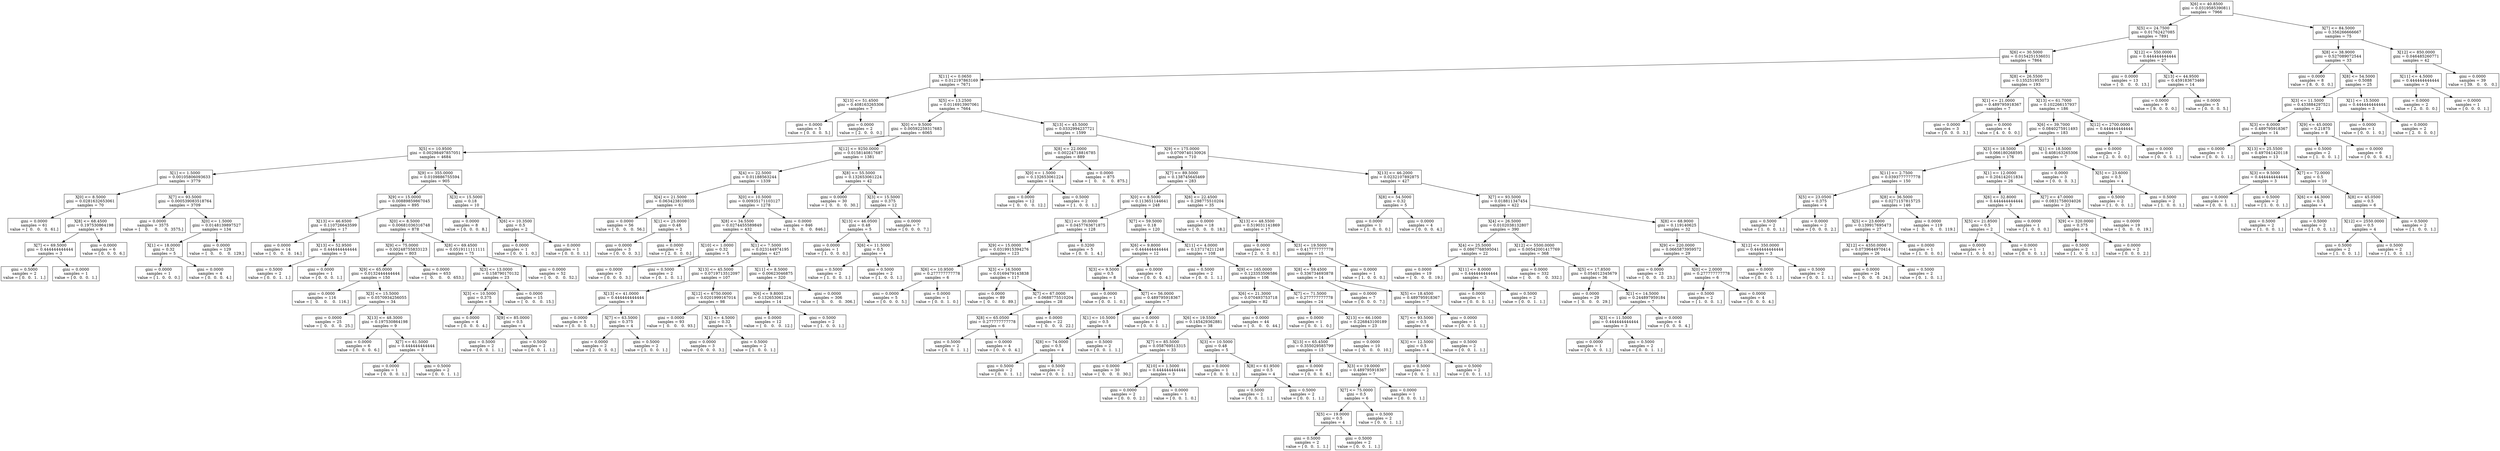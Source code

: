 digraph Tree {
0 [label="X[6] <= 40.8500\ngini = 0.0319585390811\nsamples = 7966", shape="box"] ;
1 [label="X[5] <= 24.7500\ngini = 0.01762427085\nsamples = 7891", shape="box"] ;
0 -> 1 ;
2 [label="X[6] <= 30.5000\ngini = 0.0154251536031\nsamples = 7864", shape="box"] ;
1 -> 2 ;
3 [label="X[11] <= 0.0650\ngini = 0.012197863169\nsamples = 7671", shape="box"] ;
2 -> 3 ;
4 [label="X[13] <= 51.4500\ngini = 0.408163265306\nsamples = 7", shape="box"] ;
3 -> 4 ;
5 [label="gini = 0.0000\nsamples = 5\nvalue = [ 0.  0.  0.  5.]", shape="box"] ;
4 -> 5 ;
6 [label="gini = 0.0000\nsamples = 2\nvalue = [ 2.  0.  0.  0.]", shape="box"] ;
4 -> 6 ;
7 [label="X[5] <= 13.2500\ngini = 0.0116913907061\nsamples = 7664", shape="box"] ;
3 -> 7 ;
8 [label="X[0] <= 9.5000\ngini = 0.00592259317683\nsamples = 6065", shape="box"] ;
7 -> 8 ;
9 [label="X[5] <= 10.9500\ngini = 0.00298497857051\nsamples = 4684", shape="box"] ;
8 -> 9 ;
10 [label="X[1] <= 1.5000\ngini = 0.00105806093633\nsamples = 3779", shape="box"] ;
9 -> 10 ;
11 [label="X[0] <= 8.5000\ngini = 0.0281632653061\nsamples = 70", shape="box"] ;
10 -> 11 ;
12 [label="gini = 0.0000\nsamples = 61\nvalue = [  0.   0.   0.  61.]", shape="box"] ;
11 -> 12 ;
13 [label="X[8] <= 68.4500\ngini = 0.197530864198\nsamples = 9", shape="box"] ;
11 -> 13 ;
14 [label="X[7] <= 69.5000\ngini = 0.444444444444\nsamples = 3", shape="box"] ;
13 -> 14 ;
15 [label="gini = 0.5000\nsamples = 2\nvalue = [ 0.  0.  1.  1.]", shape="box"] ;
14 -> 15 ;
16 [label="gini = 0.0000\nsamples = 1\nvalue = [ 0.  0.  0.  1.]", shape="box"] ;
14 -> 16 ;
17 [label="gini = 0.0000\nsamples = 6\nvalue = [ 0.  0.  0.  6.]", shape="box"] ;
13 -> 17 ;
18 [label="X[7] <= 93.5000\ngini = 0.000539083518764\nsamples = 3709", shape="box"] ;
10 -> 18 ;
19 [label="gini = 0.0000\nsamples = 3575\nvalue = [    0.     0.     0.  3575.]", shape="box"] ;
18 -> 19 ;
20 [label="X[0] <= 1.5000\ngini = 0.0148139897527\nsamples = 134", shape="box"] ;
18 -> 20 ;
21 [label="X[1] <= 18.0000\ngini = 0.32\nsamples = 5", shape="box"] ;
20 -> 21 ;
22 [label="gini = 0.0000\nsamples = 1\nvalue = [ 1.  0.  0.  0.]", shape="box"] ;
21 -> 22 ;
23 [label="gini = 0.0000\nsamples = 4\nvalue = [ 0.  0.  0.  4.]", shape="box"] ;
21 -> 23 ;
24 [label="gini = 0.0000\nsamples = 129\nvalue = [   0.    0.    0.  129.]", shape="box"] ;
20 -> 24 ;
25 [label="X[9] <= 355.0000\ngini = 0.0109886755594\nsamples = 905", shape="box"] ;
9 -> 25 ;
26 [label="X[9] <= 15.0000\ngini = 0.00889859867045\nsamples = 895", shape="box"] ;
25 -> 26 ;
27 [label="X[13] <= 46.6500\ngini = 0.110726643599\nsamples = 17", shape="box"] ;
26 -> 27 ;
28 [label="gini = 0.0000\nsamples = 14\nvalue = [  0.   0.   0.  14.]", shape="box"] ;
27 -> 28 ;
29 [label="X[13] <= 52.9500\ngini = 0.444444444444\nsamples = 3", shape="box"] ;
27 -> 29 ;
30 [label="gini = 0.5000\nsamples = 2\nvalue = [ 0.  0.  1.  1.]", shape="box"] ;
29 -> 30 ;
31 [label="gini = 0.0000\nsamples = 1\nvalue = [ 0.  0.  0.  1.]", shape="box"] ;
29 -> 31 ;
32 [label="X[0] <= 8.5000\ngini = 0.00681036316748\nsamples = 878", shape="box"] ;
26 -> 32 ;
33 [label="X[9] <= 75.0000\ngini = 0.00248755833123\nsamples = 803", shape="box"] ;
32 -> 33 ;
34 [label="X[9] <= 65.0000\ngini = 0.0132444444444\nsamples = 150", shape="box"] ;
33 -> 34 ;
35 [label="gini = 0.0000\nsamples = 116\nvalue = [   0.    0.    0.  116.]", shape="box"] ;
34 -> 35 ;
36 [label="X[3] <= 15.5000\ngini = 0.0570934256055\nsamples = 34", shape="box"] ;
34 -> 36 ;
37 [label="gini = 0.0000\nsamples = 25\nvalue = [  0.   0.   0.  25.]", shape="box"] ;
36 -> 37 ;
38 [label="X[13] <= 48.3000\ngini = 0.197530864198\nsamples = 9", shape="box"] ;
36 -> 38 ;
39 [label="gini = 0.0000\nsamples = 6\nvalue = [ 0.  0.  0.  6.]", shape="box"] ;
38 -> 39 ;
40 [label="X[7] <= 61.5000\ngini = 0.444444444444\nsamples = 3", shape="box"] ;
38 -> 40 ;
41 [label="gini = 0.0000\nsamples = 1\nvalue = [ 0.  0.  0.  1.]", shape="box"] ;
40 -> 41 ;
42 [label="gini = 0.5000\nsamples = 2\nvalue = [ 0.  0.  1.  1.]", shape="box"] ;
40 -> 42 ;
43 [label="gini = 0.0000\nsamples = 653\nvalue = [   0.    0.    0.  653.]", shape="box"] ;
33 -> 43 ;
44 [label="X[8] <= 69.4500\ngini = 0.0519111111111\nsamples = 75", shape="box"] ;
32 -> 44 ;
45 [label="X[3] <= 13.0000\ngini = 0.158790170132\nsamples = 23", shape="box"] ;
44 -> 45 ;
46 [label="X[3] <= 10.5000\ngini = 0.375\nsamples = 8", shape="box"] ;
45 -> 46 ;
47 [label="gini = 0.0000\nsamples = 4\nvalue = [ 0.  0.  0.  4.]", shape="box"] ;
46 -> 47 ;
48 [label="X[9] <= 85.0000\ngini = 0.5\nsamples = 4", shape="box"] ;
46 -> 48 ;
49 [label="gini = 0.5000\nsamples = 2\nvalue = [ 0.  0.  1.  1.]", shape="box"] ;
48 -> 49 ;
50 [label="gini = 0.5000\nsamples = 2\nvalue = [ 0.  0.  1.  1.]", shape="box"] ;
48 -> 50 ;
51 [label="gini = 0.0000\nsamples = 15\nvalue = [  0.   0.   0.  15.]", shape="box"] ;
45 -> 51 ;
52 [label="gini = 0.0000\nsamples = 52\nvalue = [  0.   0.   0.  52.]", shape="box"] ;
44 -> 52 ;
53 [label="X[3] <= 15.5000\ngini = 0.18\nsamples = 10", shape="box"] ;
25 -> 53 ;
54 [label="gini = 0.0000\nsamples = 8\nvalue = [ 0.  0.  0.  8.]", shape="box"] ;
53 -> 54 ;
55 [label="X[6] <= 10.3500\ngini = 0.5\nsamples = 2", shape="box"] ;
53 -> 55 ;
56 [label="gini = 0.0000\nsamples = 1\nvalue = [ 0.  0.  1.  0.]", shape="box"] ;
55 -> 56 ;
57 [label="gini = 0.0000\nsamples = 1\nvalue = [ 0.  0.  0.  1.]", shape="box"] ;
55 -> 57 ;
58 [label="X[12] <= 9250.0000\ngini = 0.0158140817687\nsamples = 1381", shape="box"] ;
8 -> 58 ;
59 [label="X[4] <= 22.5000\ngini = 0.01188563244\nsamples = 1339", shape="box"] ;
58 -> 59 ;
60 [label="X[4] <= 21.5000\ngini = 0.0634238108035\nsamples = 61", shape="box"] ;
59 -> 60 ;
61 [label="gini = 0.0000\nsamples = 56\nvalue = [  0.   0.   0.  56.]", shape="box"] ;
60 -> 61 ;
62 [label="X[1] <= 25.0000\ngini = 0.48\nsamples = 5", shape="box"] ;
60 -> 62 ;
63 [label="gini = 0.0000\nsamples = 3\nvalue = [ 0.  0.  0.  3.]", shape="box"] ;
62 -> 63 ;
64 [label="gini = 0.0000\nsamples = 2\nvalue = [ 2.  0.  0.  0.]", shape="box"] ;
62 -> 64 ;
65 [label="X[0] <= 10.5000\ngini = 0.00935171103127\nsamples = 1278", shape="box"] ;
59 -> 65 ;
66 [label="X[8] <= 34.5500\ngini = 0.0274455589849\nsamples = 432", shape="box"] ;
65 -> 66 ;
67 [label="X[10] <= 1.0000\ngini = 0.32\nsamples = 5", shape="box"] ;
66 -> 67 ;
68 [label="gini = 0.0000\nsamples = 3\nvalue = [ 0.  0.  0.  3.]", shape="box"] ;
67 -> 68 ;
69 [label="gini = 0.5000\nsamples = 2\nvalue = [ 0.  1.  0.  1.]", shape="box"] ;
67 -> 69 ;
70 [label="X[1] <= 7.5000\ngini = 0.023144974195\nsamples = 427", shape="box"] ;
66 -> 70 ;
71 [label="X[13] <= 45.5000\ngini = 0.0719713512097\nsamples = 107", shape="box"] ;
70 -> 71 ;
72 [label="X[13] <= 41.0000\ngini = 0.444444444444\nsamples = 9", shape="box"] ;
71 -> 72 ;
73 [label="gini = 0.0000\nsamples = 5\nvalue = [ 0.  0.  0.  5.]", shape="box"] ;
72 -> 73 ;
74 [label="X[7] <= 63.5000\ngini = 0.375\nsamples = 4", shape="box"] ;
72 -> 74 ;
75 [label="gini = 0.0000\nsamples = 2\nvalue = [ 2.  0.  0.  0.]", shape="box"] ;
74 -> 75 ;
76 [label="gini = 0.5000\nsamples = 2\nvalue = [ 1.  0.  0.  1.]", shape="box"] ;
74 -> 76 ;
77 [label="X[12] <= 6750.0000\ngini = 0.0201999167014\nsamples = 98", shape="box"] ;
71 -> 77 ;
78 [label="gini = 0.0000\nsamples = 93\nvalue = [  0.   0.   0.  93.]", shape="box"] ;
77 -> 78 ;
79 [label="X[1] <= 4.5000\ngini = 0.32\nsamples = 5", shape="box"] ;
77 -> 79 ;
80 [label="gini = 0.0000\nsamples = 3\nvalue = [ 0.  0.  0.  3.]", shape="box"] ;
79 -> 80 ;
81 [label="gini = 0.5000\nsamples = 2\nvalue = [ 1.  0.  0.  1.]", shape="box"] ;
79 -> 81 ;
82 [label="X[11] <= 8.5000\ngini = 0.00623046875\nsamples = 320", shape="box"] ;
70 -> 82 ;
83 [label="X[6] <= 9.8000\ngini = 0.132653061224\nsamples = 14", shape="box"] ;
82 -> 83 ;
84 [label="gini = 0.0000\nsamples = 12\nvalue = [  0.   0.   0.  12.]", shape="box"] ;
83 -> 84 ;
85 [label="gini = 0.5000\nsamples = 2\nvalue = [ 1.  0.  0.  1.]", shape="box"] ;
83 -> 85 ;
86 [label="gini = 0.0000\nsamples = 306\nvalue = [   0.    0.    0.  306.]", shape="box"] ;
82 -> 86 ;
87 [label="gini = 0.0000\nsamples = 846\nvalue = [   0.    0.    0.  846.]", shape="box"] ;
65 -> 87 ;
88 [label="X[8] <= 55.5000\ngini = 0.132653061224\nsamples = 42", shape="box"] ;
58 -> 88 ;
89 [label="gini = 0.0000\nsamples = 30\nvalue = [  0.   0.   0.  30.]", shape="box"] ;
88 -> 89 ;
90 [label="X[3] <= 15.5000\ngini = 0.375\nsamples = 12", shape="box"] ;
88 -> 90 ;
91 [label="X[13] <= 46.0500\ngini = 0.48\nsamples = 5", shape="box"] ;
90 -> 91 ;
92 [label="gini = 0.0000\nsamples = 1\nvalue = [ 1.  0.  0.  0.]", shape="box"] ;
91 -> 92 ;
93 [label="X[6] <= 11.5000\ngini = 0.5\nsamples = 4", shape="box"] ;
91 -> 93 ;
94 [label="gini = 0.5000\nsamples = 2\nvalue = [ 1.  0.  0.  1.]", shape="box"] ;
93 -> 94 ;
95 [label="gini = 0.5000\nsamples = 2\nvalue = [ 1.  0.  0.  1.]", shape="box"] ;
93 -> 95 ;
96 [label="gini = 0.0000\nsamples = 7\nvalue = [ 0.  0.  0.  7.]", shape="box"] ;
90 -> 96 ;
97 [label="X[13] <= 45.5000\ngini = 0.0332994237721\nsamples = 1599", shape="box"] ;
7 -> 97 ;
98 [label="X[8] <= 22.0000\ngini = 0.00224718816785\nsamples = 889", shape="box"] ;
97 -> 98 ;
99 [label="X[0] <= 1.5000\ngini = 0.132653061224\nsamples = 14", shape="box"] ;
98 -> 99 ;
100 [label="gini = 0.0000\nsamples = 12\nvalue = [  0.   0.   0.  12.]", shape="box"] ;
99 -> 100 ;
101 [label="gini = 0.5000\nsamples = 2\nvalue = [ 1.  0.  0.  1.]", shape="box"] ;
99 -> 101 ;
102 [label="gini = 0.0000\nsamples = 875\nvalue = [   0.    0.    0.  875.]", shape="box"] ;
98 -> 102 ;
103 [label="X[9] <= 175.0000\ngini = 0.0709740130926\nsamples = 710", shape="box"] ;
97 -> 103 ;
104 [label="X[7] <= 89.5000\ngini = 0.138745645469\nsamples = 283", shape="box"] ;
103 -> 104 ;
105 [label="X[0] <= 8.5000\ngini = 0.113651144641\nsamples = 248", shape="box"] ;
104 -> 105 ;
106 [label="X[1] <= 30.0000\ngini = 0.0457763671875\nsamples = 128", shape="box"] ;
105 -> 106 ;
107 [label="X[9] <= 15.0000\ngini = 0.0319915394276\nsamples = 123", shape="box"] ;
106 -> 107 ;
108 [label="X[6] <= 10.9500\ngini = 0.277777777778\nsamples = 6", shape="box"] ;
107 -> 108 ;
109 [label="gini = 0.0000\nsamples = 5\nvalue = [ 0.  0.  0.  5.]", shape="box"] ;
108 -> 109 ;
110 [label="gini = 0.0000\nsamples = 1\nvalue = [ 0.  0.  1.  0.]", shape="box"] ;
108 -> 110 ;
111 [label="X[3] <= 16.5000\ngini = 0.0169479143838\nsamples = 117", shape="box"] ;
107 -> 111 ;
112 [label="gini = 0.0000\nsamples = 89\nvalue = [  0.   0.   0.  89.]", shape="box"] ;
111 -> 112 ;
113 [label="X[7] <= 67.0000\ngini = 0.0688775510204\nsamples = 28", shape="box"] ;
111 -> 113 ;
114 [label="X[8] <= 65.0500\ngini = 0.277777777778\nsamples = 6", shape="box"] ;
113 -> 114 ;
115 [label="gini = 0.5000\nsamples = 2\nvalue = [ 0.  0.  1.  1.]", shape="box"] ;
114 -> 115 ;
116 [label="gini = 0.0000\nsamples = 4\nvalue = [ 0.  0.  0.  4.]", shape="box"] ;
114 -> 116 ;
117 [label="gini = 0.0000\nsamples = 22\nvalue = [  0.   0.   0.  22.]", shape="box"] ;
113 -> 117 ;
118 [label="gini = 0.3200\nsamples = 5\nvalue = [ 0.  0.  1.  4.]", shape="box"] ;
106 -> 118 ;
119 [label="X[7] <= 59.5000\ngini = 0.18\nsamples = 120", shape="box"] ;
105 -> 119 ;
120 [label="X[6] <= 9.8000\ngini = 0.444444444444\nsamples = 12", shape="box"] ;
119 -> 120 ;
121 [label="X[3] <= 9.5000\ngini = 0.5\nsamples = 8", shape="box"] ;
120 -> 121 ;
122 [label="gini = 0.0000\nsamples = 1\nvalue = [ 0.  0.  1.  0.]", shape="box"] ;
121 -> 122 ;
123 [label="X[7] <= 56.0000\ngini = 0.489795918367\nsamples = 7", shape="box"] ;
121 -> 123 ;
124 [label="X[1] <= 10.5000\ngini = 0.5\nsamples = 6", shape="box"] ;
123 -> 124 ;
125 [label="X[8] <= 74.0000\ngini = 0.5\nsamples = 4", shape="box"] ;
124 -> 125 ;
126 [label="gini = 0.5000\nsamples = 2\nvalue = [ 0.  0.  1.  1.]", shape="box"] ;
125 -> 126 ;
127 [label="gini = 0.5000\nsamples = 2\nvalue = [ 0.  0.  1.  1.]", shape="box"] ;
125 -> 127 ;
128 [label="gini = 0.5000\nsamples = 2\nvalue = [ 0.  0.  1.  1.]", shape="box"] ;
124 -> 128 ;
129 [label="gini = 0.0000\nsamples = 1\nvalue = [ 0.  0.  0.  1.]", shape="box"] ;
123 -> 129 ;
130 [label="gini = 0.0000\nsamples = 4\nvalue = [ 0.  0.  0.  4.]", shape="box"] ;
120 -> 130 ;
131 [label="X[11] <= 4.0000\ngini = 0.137174211248\nsamples = 108", shape="box"] ;
119 -> 131 ;
132 [label="gini = 0.5000\nsamples = 2\nvalue = [ 0.  0.  1.  1.]", shape="box"] ;
131 -> 132 ;
133 [label="X[9] <= 165.0000\ngini = 0.123353506586\nsamples = 106", shape="box"] ;
131 -> 133 ;
134 [label="X[6] <= 21.3000\ngini = 0.070493753718\nsamples = 82", shape="box"] ;
133 -> 134 ;
135 [label="X[6] <= 19.5500\ngini = 0.145429362881\nsamples = 38", shape="box"] ;
134 -> 135 ;
136 [label="X[7] <= 85.5000\ngini = 0.058769513315\nsamples = 33", shape="box"] ;
135 -> 136 ;
137 [label="gini = 0.0000\nsamples = 30\nvalue = [  0.   0.   0.  30.]", shape="box"] ;
136 -> 137 ;
138 [label="X[10] <= 1.5000\ngini = 0.444444444444\nsamples = 3", shape="box"] ;
136 -> 138 ;
139 [label="gini = 0.0000\nsamples = 2\nvalue = [ 0.  0.  0.  2.]", shape="box"] ;
138 -> 139 ;
140 [label="gini = 0.0000\nsamples = 1\nvalue = [ 0.  0.  1.  0.]", shape="box"] ;
138 -> 140 ;
141 [label="X[3] <= 10.5000\ngini = 0.48\nsamples = 5", shape="box"] ;
135 -> 141 ;
142 [label="gini = 0.0000\nsamples = 1\nvalue = [ 0.  0.  0.  1.]", shape="box"] ;
141 -> 142 ;
143 [label="X[8] <= 61.9500\ngini = 0.5\nsamples = 4", shape="box"] ;
141 -> 143 ;
144 [label="gini = 0.5000\nsamples = 2\nvalue = [ 0.  0.  1.  1.]", shape="box"] ;
143 -> 144 ;
145 [label="gini = 0.5000\nsamples = 2\nvalue = [ 0.  0.  1.  1.]", shape="box"] ;
143 -> 145 ;
146 [label="gini = 0.0000\nsamples = 44\nvalue = [  0.   0.   0.  44.]", shape="box"] ;
134 -> 146 ;
147 [label="X[7] <= 71.5000\ngini = 0.277777777778\nsamples = 24", shape="box"] ;
133 -> 147 ;
148 [label="gini = 0.0000\nsamples = 1\nvalue = [ 0.  0.  1.  0.]", shape="box"] ;
147 -> 148 ;
149 [label="X[13] <= 66.1000\ngini = 0.226843100189\nsamples = 23", shape="box"] ;
147 -> 149 ;
150 [label="X[13] <= 65.4500\ngini = 0.355029585799\nsamples = 13", shape="box"] ;
149 -> 150 ;
151 [label="gini = 0.0000\nsamples = 6\nvalue = [ 0.  0.  0.  6.]", shape="box"] ;
150 -> 151 ;
152 [label="X[3] <= 19.0000\ngini = 0.489795918367\nsamples = 7", shape="box"] ;
150 -> 152 ;
153 [label="X[7] <= 75.0000\ngini = 0.5\nsamples = 6", shape="box"] ;
152 -> 153 ;
154 [label="X[5] <= 19.0000\ngini = 0.5\nsamples = 4", shape="box"] ;
153 -> 154 ;
155 [label="gini = 0.5000\nsamples = 2\nvalue = [ 0.  0.  1.  1.]", shape="box"] ;
154 -> 155 ;
156 [label="gini = 0.5000\nsamples = 2\nvalue = [ 0.  0.  1.  1.]", shape="box"] ;
154 -> 156 ;
157 [label="gini = 0.5000\nsamples = 2\nvalue = [ 0.  0.  1.  1.]", shape="box"] ;
153 -> 157 ;
158 [label="gini = 0.0000\nsamples = 1\nvalue = [ 0.  0.  0.  1.]", shape="box"] ;
152 -> 158 ;
159 [label="gini = 0.0000\nsamples = 10\nvalue = [  0.   0.   0.  10.]", shape="box"] ;
149 -> 159 ;
160 [label="X[6] <= 22.4500\ngini = 0.298775510204\nsamples = 35", shape="box"] ;
104 -> 160 ;
161 [label="gini = 0.0000\nsamples = 18\nvalue = [  0.   0.   0.  18.]", shape="box"] ;
160 -> 161 ;
162 [label="X[13] <= 48.5500\ngini = 0.519031141869\nsamples = 17", shape="box"] ;
160 -> 162 ;
163 [label="gini = 0.0000\nsamples = 2\nvalue = [ 2.  0.  0.  0.]", shape="box"] ;
162 -> 163 ;
164 [label="X[3] <= 19.5000\ngini = 0.417777777778\nsamples = 15", shape="box"] ;
162 -> 164 ;
165 [label="X[8] <= 59.4500\ngini = 0.336734693878\nsamples = 14", shape="box"] ;
164 -> 165 ;
166 [label="gini = 0.0000\nsamples = 7\nvalue = [ 0.  0.  0.  7.]", shape="box"] ;
165 -> 166 ;
167 [label="X[5] <= 18.4500\ngini = 0.489795918367\nsamples = 7", shape="box"] ;
165 -> 167 ;
168 [label="X[7] <= 93.5000\ngini = 0.5\nsamples = 6", shape="box"] ;
167 -> 168 ;
169 [label="X[3] <= 12.5000\ngini = 0.5\nsamples = 4", shape="box"] ;
168 -> 169 ;
170 [label="gini = 0.5000\nsamples = 2\nvalue = [ 0.  0.  1.  1.]", shape="box"] ;
169 -> 170 ;
171 [label="gini = 0.5000\nsamples = 2\nvalue = [ 0.  0.  1.  1.]", shape="box"] ;
169 -> 171 ;
172 [label="gini = 0.5000\nsamples = 2\nvalue = [ 0.  0.  1.  1.]", shape="box"] ;
168 -> 172 ;
173 [label="gini = 0.0000\nsamples = 1\nvalue = [ 0.  0.  0.  1.]", shape="box"] ;
167 -> 173 ;
174 [label="gini = 0.0000\nsamples = 1\nvalue = [ 1.  0.  0.  0.]", shape="box"] ;
164 -> 174 ;
175 [label="X[13] <= 46.2000\ngini = 0.0232107892875\nsamples = 427", shape="box"] ;
103 -> 175 ;
176 [label="X[8] <= 54.5000\ngini = 0.32\nsamples = 5", shape="box"] ;
175 -> 176 ;
177 [label="gini = 0.0000\nsamples = 1\nvalue = [ 1.  0.  0.  0.]", shape="box"] ;
176 -> 177 ;
178 [label="gini = 0.0000\nsamples = 4\nvalue = [ 0.  0.  0.  4.]", shape="box"] ;
176 -> 178 ;
179 [label="X[7] <= 93.5000\ngini = 0.018811347454\nsamples = 422", shape="box"] ;
175 -> 179 ;
180 [label="X[4] <= 26.5000\ngini = 0.0102038132807\nsamples = 390", shape="box"] ;
179 -> 180 ;
181 [label="X[4] <= 25.5000\ngini = 0.0867768595041\nsamples = 22", shape="box"] ;
180 -> 181 ;
182 [label="gini = 0.0000\nsamples = 19\nvalue = [  0.   0.   0.  19.]", shape="box"] ;
181 -> 182 ;
183 [label="X[11] <= 8.0000\ngini = 0.444444444444\nsamples = 3", shape="box"] ;
181 -> 183 ;
184 [label="gini = 0.0000\nsamples = 1\nvalue = [ 0.  0.  0.  1.]", shape="box"] ;
183 -> 184 ;
185 [label="gini = 0.5000\nsamples = 2\nvalue = [ 0.  0.  1.  1.]", shape="box"] ;
183 -> 185 ;
186 [label="X[12] <= 5500.0000\ngini = 0.00542001417769\nsamples = 368", shape="box"] ;
180 -> 186 ;
187 [label="gini = 0.0000\nsamples = 332\nvalue = [   0.    0.    0.  332.]", shape="box"] ;
186 -> 187 ;
188 [label="X[5] <= 17.8500\ngini = 0.054012345679\nsamples = 36", shape="box"] ;
186 -> 188 ;
189 [label="gini = 0.0000\nsamples = 29\nvalue = [  0.   0.   0.  29.]", shape="box"] ;
188 -> 189 ;
190 [label="X[1] <= 14.5000\ngini = 0.244897959184\nsamples = 7", shape="box"] ;
188 -> 190 ;
191 [label="X[3] <= 11.5000\ngini = 0.444444444444\nsamples = 3", shape="box"] ;
190 -> 191 ;
192 [label="gini = 0.0000\nsamples = 1\nvalue = [ 0.  0.  0.  1.]", shape="box"] ;
191 -> 192 ;
193 [label="gini = 0.5000\nsamples = 2\nvalue = [ 0.  0.  1.  1.]", shape="box"] ;
191 -> 193 ;
194 [label="gini = 0.0000\nsamples = 4\nvalue = [ 0.  0.  0.  4.]", shape="box"] ;
190 -> 194 ;
195 [label="X[8] <= 68.9000\ngini = 0.119140625\nsamples = 32", shape="box"] ;
179 -> 195 ;
196 [label="X[9] <= 220.0000\ngini = 0.0665873959572\nsamples = 29", shape="box"] ;
195 -> 196 ;
197 [label="gini = 0.0000\nsamples = 23\nvalue = [  0.   0.   0.  23.]", shape="box"] ;
196 -> 197 ;
198 [label="X[0] <= 2.0000\ngini = 0.277777777778\nsamples = 6", shape="box"] ;
196 -> 198 ;
199 [label="gini = 0.5000\nsamples = 2\nvalue = [ 1.  0.  0.  1.]", shape="box"] ;
198 -> 199 ;
200 [label="gini = 0.0000\nsamples = 4\nvalue = [ 0.  0.  0.  4.]", shape="box"] ;
198 -> 200 ;
201 [label="X[12] <= 350.0000\ngini = 0.444444444444\nsamples = 3", shape="box"] ;
195 -> 201 ;
202 [label="gini = 0.0000\nsamples = 1\nvalue = [ 0.  0.  0.  1.]", shape="box"] ;
201 -> 202 ;
203 [label="gini = 0.5000\nsamples = 2\nvalue = [ 0.  0.  1.  1.]", shape="box"] ;
201 -> 203 ;
204 [label="X[8] <= 26.5500\ngini = 0.135251953073\nsamples = 193", shape="box"] ;
2 -> 204 ;
205 [label="X[1] <= 21.0000\ngini = 0.489795918367\nsamples = 7", shape="box"] ;
204 -> 205 ;
206 [label="gini = 0.0000\nsamples = 3\nvalue = [ 0.  0.  0.  3.]", shape="box"] ;
205 -> 206 ;
207 [label="gini = 0.0000\nsamples = 4\nvalue = [ 4.  0.  0.  0.]", shape="box"] ;
205 -> 207 ;
208 [label="X[13] <= 61.7000\ngini = 0.102266157937\nsamples = 186", shape="box"] ;
204 -> 208 ;
209 [label="X[6] <= 39.7000\ngini = 0.0840275911493\nsamples = 183", shape="box"] ;
208 -> 209 ;
210 [label="X[3] <= 18.5000\ngini = 0.066180268595\nsamples = 176", shape="box"] ;
209 -> 210 ;
211 [label="X[11] <= 2.7500\ngini = 0.0393777777778\nsamples = 150", shape="box"] ;
210 -> 211 ;
212 [label="X[5] <= 23.0500\ngini = 0.375\nsamples = 4", shape="box"] ;
211 -> 212 ;
213 [label="gini = 0.5000\nsamples = 2\nvalue = [ 1.  0.  0.  1.]", shape="box"] ;
212 -> 213 ;
214 [label="gini = 0.0000\nsamples = 2\nvalue = [ 0.  0.  0.  2.]", shape="box"] ;
212 -> 214 ;
215 [label="X[8] <= 36.5000\ngini = 0.0271157815725\nsamples = 146", shape="box"] ;
211 -> 215 ;
216 [label="X[5] <= 23.6000\ngini = 0.139917695473\nsamples = 27", shape="box"] ;
215 -> 216 ;
217 [label="X[12] <= 4350.0000\ngini = 0.0739644970414\nsamples = 26", shape="box"] ;
216 -> 217 ;
218 [label="gini = 0.0000\nsamples = 24\nvalue = [  0.   0.   0.  24.]", shape="box"] ;
217 -> 218 ;
219 [label="gini = 0.5000\nsamples = 2\nvalue = [ 0.  1.  0.  1.]", shape="box"] ;
217 -> 219 ;
220 [label="gini = 0.0000\nsamples = 1\nvalue = [ 1.  0.  0.  0.]", shape="box"] ;
216 -> 220 ;
221 [label="gini = 0.0000\nsamples = 119\nvalue = [   0.    0.    0.  119.]", shape="box"] ;
215 -> 221 ;
222 [label="X[1] <= 12.0000\ngini = 0.204142011834\nsamples = 26", shape="box"] ;
210 -> 222 ;
223 [label="X[6] <= 32.8000\ngini = 0.444444444444\nsamples = 3", shape="box"] ;
222 -> 223 ;
224 [label="X[5] <= 21.8500\ngini = 0.5\nsamples = 2", shape="box"] ;
223 -> 224 ;
225 [label="gini = 0.0000\nsamples = 1\nvalue = [ 1.  0.  0.  0.]", shape="box"] ;
224 -> 225 ;
226 [label="gini = 0.0000\nsamples = 1\nvalue = [ 0.  0.  0.  1.]", shape="box"] ;
224 -> 226 ;
227 [label="gini = 0.0000\nsamples = 1\nvalue = [ 1.  0.  0.  0.]", shape="box"] ;
223 -> 227 ;
228 [label="X[7] <= 47.0000\ngini = 0.0831758034026\nsamples = 23", shape="box"] ;
222 -> 228 ;
229 [label="X[9] <= 320.0000\ngini = 0.375\nsamples = 4", shape="box"] ;
228 -> 229 ;
230 [label="gini = 0.5000\nsamples = 2\nvalue = [ 1.  0.  0.  1.]", shape="box"] ;
229 -> 230 ;
231 [label="gini = 0.0000\nsamples = 2\nvalue = [ 0.  0.  0.  2.]", shape="box"] ;
229 -> 231 ;
232 [label="gini = 0.0000\nsamples = 19\nvalue = [  0.   0.   0.  19.]", shape="box"] ;
228 -> 232 ;
233 [label="X[1] <= 18.5000\ngini = 0.408163265306\nsamples = 7", shape="box"] ;
209 -> 233 ;
234 [label="gini = 0.0000\nsamples = 3\nvalue = [ 0.  0.  0.  3.]", shape="box"] ;
233 -> 234 ;
235 [label="X[5] <= 23.6000\ngini = 0.5\nsamples = 4", shape="box"] ;
233 -> 235 ;
236 [label="gini = 0.5000\nsamples = 2\nvalue = [ 1.  0.  0.  1.]", shape="box"] ;
235 -> 236 ;
237 [label="gini = 0.5000\nsamples = 2\nvalue = [ 1.  0.  0.  1.]", shape="box"] ;
235 -> 237 ;
238 [label="X[12] <= 2700.0000\ngini = 0.444444444444\nsamples = 3", shape="box"] ;
208 -> 238 ;
239 [label="gini = 0.0000\nsamples = 2\nvalue = [ 2.  0.  0.  0.]", shape="box"] ;
238 -> 239 ;
240 [label="gini = 0.0000\nsamples = 1\nvalue = [ 0.  0.  0.  1.]", shape="box"] ;
238 -> 240 ;
241 [label="X[12] <= 550.0000\ngini = 0.444444444444\nsamples = 27", shape="box"] ;
1 -> 241 ;
242 [label="gini = 0.0000\nsamples = 13\nvalue = [  0.   0.   0.  13.]", shape="box"] ;
241 -> 242 ;
243 [label="X[13] <= 44.9500\ngini = 0.459183673469\nsamples = 14", shape="box"] ;
241 -> 243 ;
244 [label="gini = 0.0000\nsamples = 9\nvalue = [ 9.  0.  0.  0.]", shape="box"] ;
243 -> 244 ;
245 [label="gini = 0.0000\nsamples = 5\nvalue = [ 0.  0.  0.  5.]", shape="box"] ;
243 -> 245 ;
246 [label="X[7] <= 84.5000\ngini = 0.356266666667\nsamples = 75", shape="box"] ;
0 -> 246 ;
247 [label="X[8] <= 38.9000\ngini = 0.527089072544\nsamples = 33", shape="box"] ;
246 -> 247 ;
248 [label="gini = 0.0000\nsamples = 8\nvalue = [ 8.  0.  0.  0.]", shape="box"] ;
247 -> 248 ;
249 [label="X[8] <= 54.5000\ngini = 0.5088\nsamples = 25", shape="box"] ;
247 -> 249 ;
250 [label="X[3] <= 11.5000\ngini = 0.433884297521\nsamples = 22", shape="box"] ;
249 -> 250 ;
251 [label="X[3] <= 6.0000\ngini = 0.489795918367\nsamples = 14", shape="box"] ;
250 -> 251 ;
252 [label="gini = 0.0000\nsamples = 1\nvalue = [ 0.  0.  0.  1.]", shape="box"] ;
251 -> 252 ;
253 [label="X[13] <= 25.5500\ngini = 0.497041420118\nsamples = 13", shape="box"] ;
251 -> 253 ;
254 [label="X[3] <= 9.5000\ngini = 0.444444444444\nsamples = 3", shape="box"] ;
253 -> 254 ;
255 [label="gini = 0.0000\nsamples = 1\nvalue = [ 0.  0.  0.  1.]", shape="box"] ;
254 -> 255 ;
256 [label="gini = 0.5000\nsamples = 2\nvalue = [ 1.  0.  0.  1.]", shape="box"] ;
254 -> 256 ;
257 [label="X[7] <= 72.0000\ngini = 0.5\nsamples = 10", shape="box"] ;
253 -> 257 ;
258 [label="X[6] <= 44.3000\ngini = 0.5\nsamples = 4", shape="box"] ;
257 -> 258 ;
259 [label="gini = 0.5000\nsamples = 2\nvalue = [ 1.  0.  0.  1.]", shape="box"] ;
258 -> 259 ;
260 [label="gini = 0.5000\nsamples = 2\nvalue = [ 1.  0.  0.  1.]", shape="box"] ;
258 -> 260 ;
261 [label="X[8] <= 45.0500\ngini = 0.5\nsamples = 6", shape="box"] ;
257 -> 261 ;
262 [label="X[12] <= 2550.0000\ngini = 0.5\nsamples = 4", shape="box"] ;
261 -> 262 ;
263 [label="gini = 0.5000\nsamples = 2\nvalue = [ 1.  0.  0.  1.]", shape="box"] ;
262 -> 263 ;
264 [label="gini = 0.5000\nsamples = 2\nvalue = [ 1.  0.  0.  1.]", shape="box"] ;
262 -> 264 ;
265 [label="gini = 0.5000\nsamples = 2\nvalue = [ 1.  0.  0.  1.]", shape="box"] ;
261 -> 265 ;
266 [label="X[9] <= 45.0000\ngini = 0.21875\nsamples = 8", shape="box"] ;
250 -> 266 ;
267 [label="gini = 0.5000\nsamples = 2\nvalue = [ 1.  0.  0.  1.]", shape="box"] ;
266 -> 267 ;
268 [label="gini = 0.0000\nsamples = 6\nvalue = [ 0.  0.  0.  6.]", shape="box"] ;
266 -> 268 ;
269 [label="X[1] <= 15.5000\ngini = 0.444444444444\nsamples = 3", shape="box"] ;
249 -> 269 ;
270 [label="gini = 0.0000\nsamples = 1\nvalue = [ 0.  0.  1.  0.]", shape="box"] ;
269 -> 270 ;
271 [label="gini = 0.0000\nsamples = 2\nvalue = [ 2.  0.  0.  0.]", shape="box"] ;
269 -> 271 ;
272 [label="X[12] <= 850.0000\ngini = 0.046485260771\nsamples = 42", shape="box"] ;
246 -> 272 ;
273 [label="X[11] <= 4.5000\ngini = 0.444444444444\nsamples = 3", shape="box"] ;
272 -> 273 ;
274 [label="gini = 0.0000\nsamples = 2\nvalue = [ 2.  0.  0.  0.]", shape="box"] ;
273 -> 274 ;
275 [label="gini = 0.0000\nsamples = 1\nvalue = [ 0.  0.  0.  1.]", shape="box"] ;
273 -> 275 ;
276 [label="gini = 0.0000\nsamples = 39\nvalue = [ 39.   0.   0.   0.]", shape="box"] ;
272 -> 276 ;
}